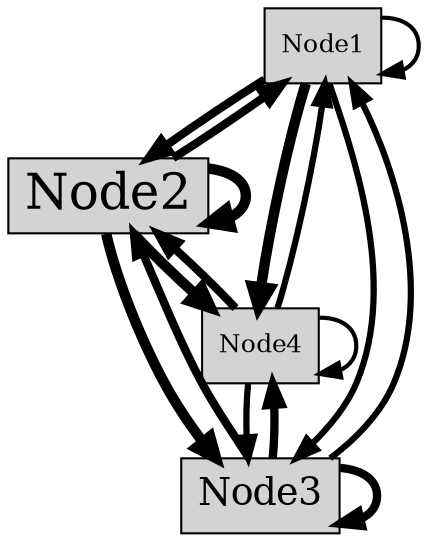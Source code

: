 digraph test {
Node1 [style = filled, fixedsize = false, shape = box, fontsize = 12 ] 
Node2 [style = filled, fixedsize = false, shape = box, fontsize = 24 ] 
Node3 [style = filled, fixedsize = false, shape = box, fontsize = 18 ] 
Node4 [style = filled, fixedsize = false, shape = box, fontsize = 12 ] 
Node1 -> Node1 [penwidth =  2 , color = "black"] 
Node1 -> Node2 [penwidth =  4 , color = "black"] 
Node1 -> Node3 [penwidth =  3 , color = "black"] 
Node1 -> Node4 [penwidth =  5 , color = "black"] 
Node2 -> Node1 [penwidth =  4 , color = "black"] 
Node2 -> Node2 [penwidth =  5 , color = "black"] 
Node2 -> Node3 [penwidth =  5 , color = "black"] 
Node2 -> Node4 [penwidth =  5 , color = "black"] 
Node3 -> Node1 [penwidth =  3 , color = "black"] 
Node3 -> Node2 [penwidth =  4 , color = "black"] 
Node3 -> Node3 [penwidth =  4 , color = "black"] 
Node3 -> Node4 [penwidth =  4 , color = "black"] 
Node4 -> Node1 [penwidth =  3 , color = "black"] 
Node4 -> Node2 [penwidth =  4 , color = "black"] 
Node4 -> Node3 [penwidth =  3 , color = "black"] 
Node4 -> Node4 [penwidth =  2 , color = "black"] 
}